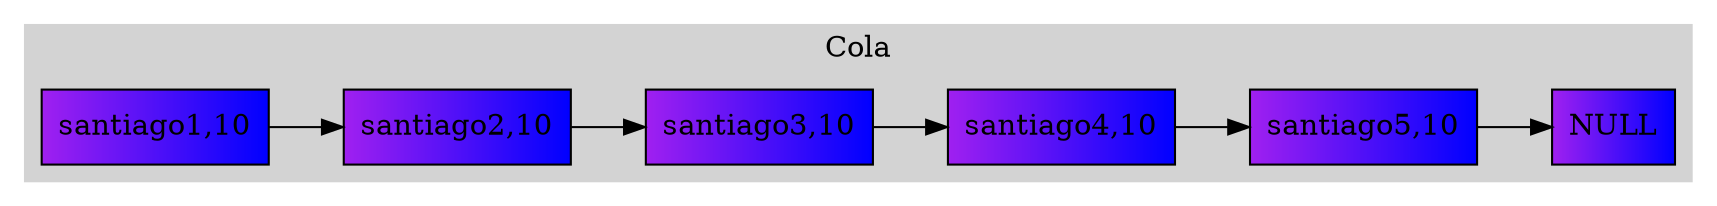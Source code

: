 digraph D{
rankdir=LR;
labelloc="t";
subgraph cluster_0{
style=filled;
color = lightgrey;
node[shape=rectangle];
Nodosantiago1[label="santiago1,10"style = filled, fillcolor = "purple:blue"];
Nodosantiago2[label="santiago2,10"style = filled, fillcolor = "purple:blue"];
Nodosantiago3[label="santiago3,10"style = filled, fillcolor = "purple:blue"];
Nodosantiago4[label="santiago4,10"style = filled, fillcolor = "purple:blue"];
Nodosantiago5[label="santiago5,10"style = filled, fillcolor = "purple:blue"];
NodoNULL[label="NULL"style = filled, fillcolor = "purple:blue"];
Nodosantiago1->Nodosantiago2;
Nodosantiago2->Nodosantiago3;
Nodosantiago3->Nodosantiago4;
Nodosantiago4->Nodosantiago5;
Nodosantiago5->NodoNULL;
label = "Cola";
}
}
